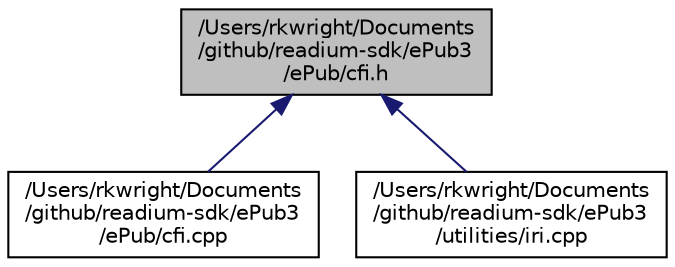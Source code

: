 digraph "/Users/rkwright/Documents/github/readium-sdk/ePub3/ePub/cfi.h"
{
  edge [fontname="Helvetica",fontsize="10",labelfontname="Helvetica",labelfontsize="10"];
  node [fontname="Helvetica",fontsize="10",shape=record];
  Node1 [label="/Users/rkwright/Documents\l/github/readium-sdk/ePub3\l/ePub/cfi.h",height=0.2,width=0.4,color="black", fillcolor="grey75", style="filled" fontcolor="black"];
  Node1 -> Node2 [dir="back",color="midnightblue",fontsize="10",style="solid",fontname="Helvetica"];
  Node2 [label="/Users/rkwright/Documents\l/github/readium-sdk/ePub3\l/ePub/cfi.cpp",height=0.2,width=0.4,color="black", fillcolor="white", style="filled",URL="$cfi_8cpp.xhtml"];
  Node1 -> Node3 [dir="back",color="midnightblue",fontsize="10",style="solid",fontname="Helvetica"];
  Node3 [label="/Users/rkwright/Documents\l/github/readium-sdk/ePub3\l/utilities/iri.cpp",height=0.2,width=0.4,color="black", fillcolor="white", style="filled",URL="$iri_8cpp.xhtml"];
}
